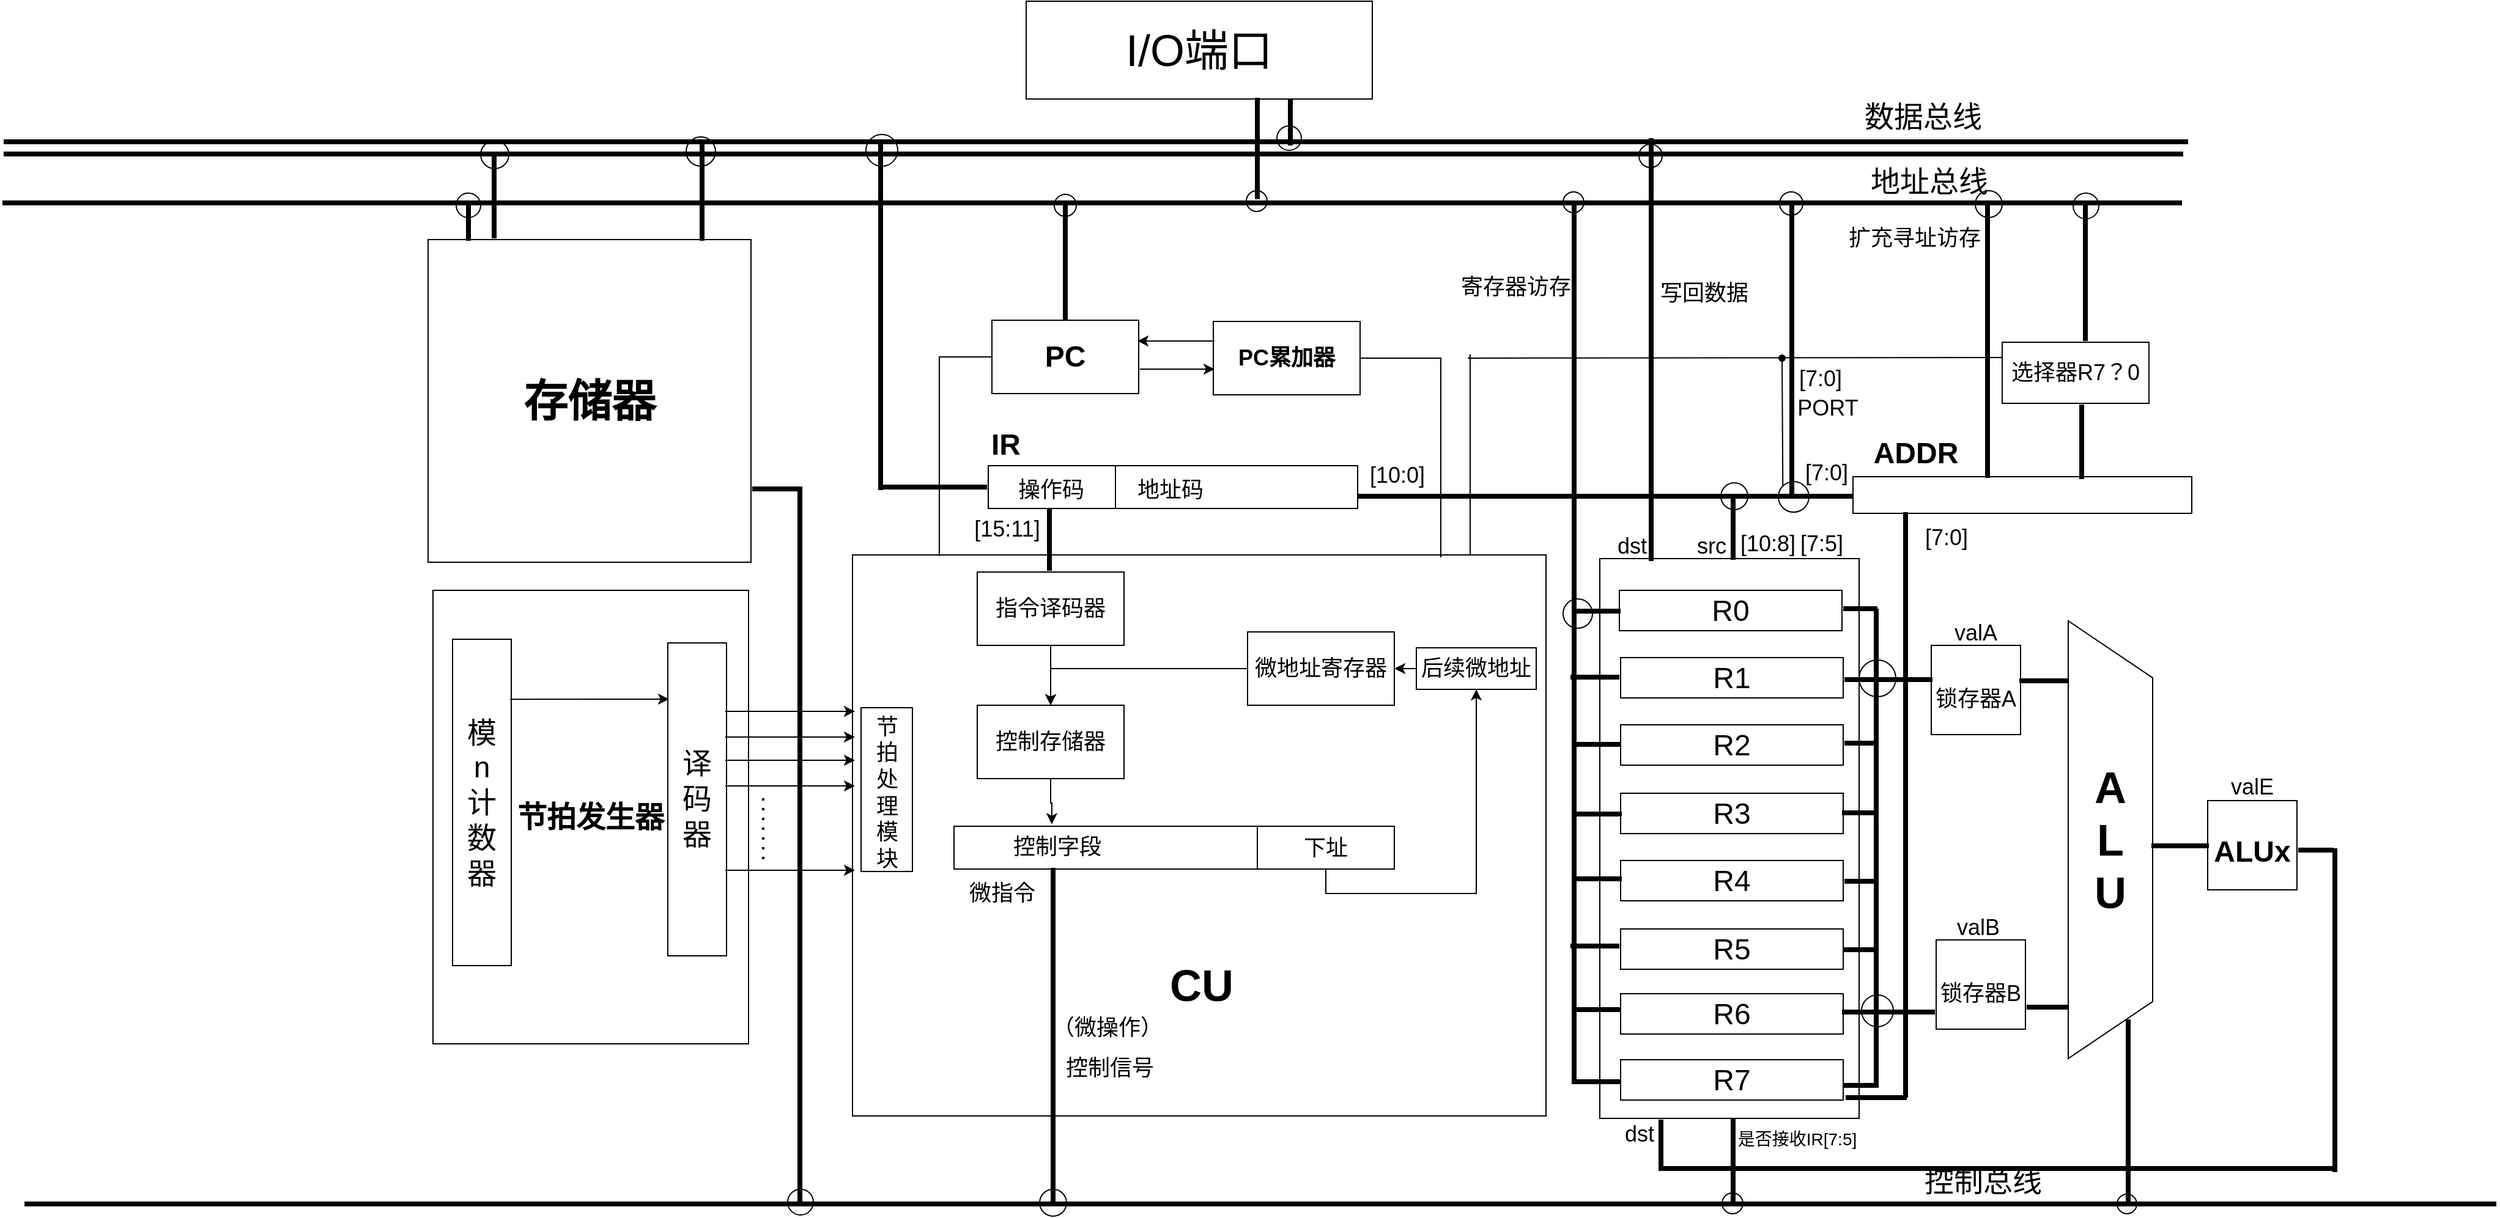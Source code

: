 <mxfile version="20.5.2" type="github">
  <diagram id="zj-lUm3-xf58xmpVG8HC" name="第 1 页">
    <mxGraphModel dx="3507" dy="783" grid="0" gridSize="10" guides="0" tooltips="1" connect="1" arrows="1" fold="1" page="0" pageScale="1" pageWidth="827" pageHeight="1169" math="0" shadow="0">
      <root>
        <mxCell id="0" />
        <mxCell id="1" parent="0" />
        <mxCell id="IlamHtN10QoGVMbKSKnY-331" value="" style="ellipse;whiteSpace=wrap;html=1;aspect=fixed;fontSize=24;" vertex="1" parent="1">
          <mxGeometry x="428" y="1250" width="24" height="24" as="geometry" />
        </mxCell>
        <mxCell id="IlamHtN10QoGVMbKSKnY-330" value="" style="ellipse;whiteSpace=wrap;html=1;aspect=fixed;fontSize=24;" vertex="1" parent="1">
          <mxGeometry x="672" y="1574" width="26" height="26" as="geometry" />
        </mxCell>
        <mxCell id="IlamHtN10QoGVMbKSKnY-325" value="" style="ellipse;whiteSpace=wrap;html=1;aspect=fixed;fontSize=24;" vertex="1" parent="1">
          <mxGeometry x="670" y="1300" width="30" height="30" as="geometry" />
        </mxCell>
        <mxCell id="IlamHtN10QoGVMbKSKnY-317" value="" style="ellipse;whiteSpace=wrap;html=1;aspect=fixed;fontSize=24;" vertex="1" parent="1">
          <mxGeometry x="490" y="878" width="19" height="19" as="geometry" />
        </mxCell>
        <mxCell id="IlamHtN10QoGVMbKSKnY-315" value="" style="ellipse;whiteSpace=wrap;html=1;aspect=fixed;fontSize=24;" vertex="1" parent="1">
          <mxGeometry x="604" y="1154" width="25" height="25" as="geometry" />
        </mxCell>
        <mxCell id="IlamHtN10QoGVMbKSKnY-314" value="" style="ellipse;whiteSpace=wrap;html=1;aspect=fixed;fontSize=24;" vertex="1" parent="1">
          <mxGeometry x="557" y="1155" width="22" height="22" as="geometry" />
        </mxCell>
        <mxCell id="IlamHtN10QoGVMbKSKnY-312" value="" style="ellipse;whiteSpace=wrap;html=1;aspect=fixed;fontSize=24;" vertex="1" parent="1">
          <mxGeometry x="194" y="863" width="20" height="20" as="geometry" />
        </mxCell>
        <mxCell id="IlamHtN10QoGVMbKSKnY-311" value="" style="ellipse;whiteSpace=wrap;html=1;aspect=fixed;fontSize=24;" vertex="1" parent="1">
          <mxGeometry x="169" y="916" width="17" height="17" as="geometry" />
        </mxCell>
        <mxCell id="IlamHtN10QoGVMbKSKnY-308" value="" style="ellipse;whiteSpace=wrap;html=1;aspect=fixed;fontSize=24;" vertex="1" parent="1">
          <mxGeometry x="605" y="917" width="19" height="19" as="geometry" />
        </mxCell>
        <mxCell id="IlamHtN10QoGVMbKSKnY-307" value="" style="ellipse;whiteSpace=wrap;html=1;aspect=fixed;fontSize=24;" vertex="1" parent="1">
          <mxGeometry x="428" y="917" width="17" height="17" as="geometry" />
        </mxCell>
        <mxCell id="IlamHtN10QoGVMbKSKnY-292" value="" style="ellipse;whiteSpace=wrap;html=1;aspect=fixed;fontSize=24;" vertex="1" parent="1">
          <mxGeometry x="845" y="918" width="21" height="21" as="geometry" />
        </mxCell>
        <mxCell id="IlamHtN10QoGVMbKSKnY-286" value="" style="ellipse;whiteSpace=wrap;html=1;aspect=fixed;fontSize=24;" vertex="1" parent="1">
          <mxGeometry x="765" y="916" width="22" height="22" as="geometry" />
        </mxCell>
        <mxCell id="IlamHtN10QoGVMbKSKnY-273" value="" style="ellipse;whiteSpace=wrap;html=1;aspect=fixed;fontSize=24;" vertex="1" parent="1">
          <mxGeometry x="881" y="1737" width="16" height="16" as="geometry" />
        </mxCell>
        <mxCell id="IlamHtN10QoGVMbKSKnY-249" value="" style="ellipse;whiteSpace=wrap;html=1;aspect=fixed;fontSize=24;" vertex="1" parent="1">
          <mxGeometry x="558" y="1736" width="17" height="17" as="geometry" />
        </mxCell>
        <mxCell id="IlamHtN10QoGVMbKSKnY-226" value="" style="ellipse;whiteSpace=wrap;html=1;aspect=fixed;fontSize=24;" vertex="1" parent="1">
          <mxGeometry x="-206" y="1733" width="21" height="21" as="geometry" />
        </mxCell>
        <mxCell id="IlamHtN10QoGVMbKSKnY-223" value="" style="ellipse;whiteSpace=wrap;html=1;aspect=fixed;fontSize=24;" vertex="1" parent="1">
          <mxGeometry y="1733" width="22" height="22" as="geometry" />
        </mxCell>
        <mxCell id="IlamHtN10QoGVMbKSKnY-222" value="" style="ellipse;whiteSpace=wrap;html=1;aspect=fixed;fontSize=24;" vertex="1" parent="1">
          <mxGeometry x="-289" y="872" width="24" height="24" as="geometry" />
        </mxCell>
        <mxCell id="IlamHtN10QoGVMbKSKnY-220" value="" style="ellipse;whiteSpace=wrap;html=1;aspect=fixed;fontSize=24;" vertex="1" parent="1">
          <mxGeometry x="-457" y="875" width="23" height="23" as="geometry" />
        </mxCell>
        <mxCell id="IlamHtN10QoGVMbKSKnY-218" value="" style="ellipse;whiteSpace=wrap;html=1;aspect=fixed;fontSize=24;" vertex="1" parent="1">
          <mxGeometry x="-477" y="918" width="20" height="20" as="geometry" />
        </mxCell>
        <mxCell id="IlamHtN10QoGVMbKSKnY-215" value="" style="ellipse;whiteSpace=wrap;html=1;aspect=fixed;fontSize=24;" vertex="1" parent="1">
          <mxGeometry x="-142" y="870" width="26" height="26" as="geometry" />
        </mxCell>
        <mxCell id="IlamHtN10QoGVMbKSKnY-211" value="" style="ellipse;whiteSpace=wrap;html=1;aspect=fixed;fontSize=24;" vertex="1" parent="1">
          <mxGeometry x="12" y="919" width="18" height="18" as="geometry" />
        </mxCell>
        <mxCell id="IlamHtN10QoGVMbKSKnY-175" value="" style="rounded=0;whiteSpace=wrap;html=1;fontSize=18;" vertex="1" parent="1">
          <mxGeometry x="-153" y="1214" width="567" height="459" as="geometry" />
        </mxCell>
        <mxCell id="IlamHtN10QoGVMbKSKnY-6" value="&lt;font style=&quot;font-size: 24px;&quot;&gt;&lt;b&gt;节拍发生器&lt;/b&gt;&lt;/font&gt;" style="rounded=0;whiteSpace=wrap;html=1;" vertex="1" parent="1">
          <mxGeometry x="-496" y="1243" width="258" height="371" as="geometry" />
        </mxCell>
        <mxCell id="IlamHtN10QoGVMbKSKnY-7" value="模&lt;br&gt;n&lt;br&gt;计&lt;br&gt;数&lt;br&gt;器" style="rounded=0;whiteSpace=wrap;html=1;fontSize=24;" vertex="1" parent="1">
          <mxGeometry x="-480" y="1283" width="48" height="267" as="geometry" />
        </mxCell>
        <mxCell id="IlamHtN10QoGVMbKSKnY-8" value="译&lt;br&gt;码&lt;br&gt;器" style="rounded=0;whiteSpace=wrap;html=1;fontSize=24;" vertex="1" parent="1">
          <mxGeometry x="-304" y="1286" width="48" height="256" as="geometry" />
        </mxCell>
        <mxCell id="IlamHtN10QoGVMbKSKnY-11" value="" style="endArrow=classic;html=1;rounded=0;fontSize=24;exitX=0.979;exitY=0.184;exitDx=0;exitDy=0;exitPerimeter=0;" edge="1" parent="1" source="IlamHtN10QoGVMbKSKnY-7">
          <mxGeometry width="50" height="50" relative="1" as="geometry">
            <mxPoint x="-378" y="1332" as="sourcePoint" />
            <mxPoint x="-303" y="1332" as="targetPoint" />
          </mxGeometry>
        </mxCell>
        <mxCell id="IlamHtN10QoGVMbKSKnY-13" value="" style="endArrow=classic;html=1;rounded=0;fontSize=24;" edge="1" parent="1">
          <mxGeometry width="50" height="50" relative="1" as="geometry">
            <mxPoint x="-257" y="1342.0" as="sourcePoint" />
            <mxPoint x="-151" y="1342" as="targetPoint" />
          </mxGeometry>
        </mxCell>
        <mxCell id="IlamHtN10QoGVMbKSKnY-15" value="" style="endArrow=classic;html=1;rounded=0;fontSize=24;" edge="1" parent="1">
          <mxGeometry width="50" height="50" relative="1" as="geometry">
            <mxPoint x="-257" y="1363.0" as="sourcePoint" />
            <mxPoint x="-151" y="1363" as="targetPoint" />
          </mxGeometry>
        </mxCell>
        <mxCell id="IlamHtN10QoGVMbKSKnY-17" value="" style="endArrow=classic;html=1;rounded=0;fontSize=24;" edge="1" parent="1">
          <mxGeometry width="50" height="50" relative="1" as="geometry">
            <mxPoint x="-257" y="1382.0" as="sourcePoint" />
            <mxPoint x="-151" y="1382" as="targetPoint" />
          </mxGeometry>
        </mxCell>
        <mxCell id="IlamHtN10QoGVMbKSKnY-19" value="" style="endArrow=classic;html=1;rounded=0;fontSize=24;" edge="1" parent="1">
          <mxGeometry width="50" height="50" relative="1" as="geometry">
            <mxPoint x="-257" y="1403.0" as="sourcePoint" />
            <mxPoint x="-151" y="1403" as="targetPoint" />
          </mxGeometry>
        </mxCell>
        <mxCell id="IlamHtN10QoGVMbKSKnY-21" value="" style="endArrow=classic;html=1;rounded=0;fontSize=24;" edge="1" parent="1">
          <mxGeometry width="50" height="50" relative="1" as="geometry">
            <mxPoint x="-257" y="1472.0" as="sourcePoint" />
            <mxPoint x="-151" y="1472" as="targetPoint" />
          </mxGeometry>
        </mxCell>
        <mxCell id="IlamHtN10QoGVMbKSKnY-150" value="" style="endArrow=none;dashed=1;html=1;dashPattern=1 3;strokeWidth=2;rounded=0;fontSize=24;" edge="1" parent="1">
          <mxGeometry width="50" height="50" relative="1" as="geometry">
            <mxPoint x="-226" y="1463" as="sourcePoint" />
            <mxPoint x="-226" y="1407" as="targetPoint" />
          </mxGeometry>
        </mxCell>
        <mxCell id="IlamHtN10QoGVMbKSKnY-151" value="" style="rounded=0;whiteSpace=wrap;html=1;fontSize=24;" vertex="1" parent="1">
          <mxGeometry x="-42" y="1141" width="302" height="35" as="geometry" />
        </mxCell>
        <mxCell id="IlamHtN10QoGVMbKSKnY-153" value="&lt;font style=&quot;font-size: 18px;&quot;&gt;地址码&lt;/font&gt;" style="shape=partialRectangle;whiteSpace=wrap;html=1;right=0;top=0;bottom=0;fillColor=none;routingCenterX=-0.5;fontSize=24;" vertex="1" parent="1">
          <mxGeometry x="62" y="1141" width="90" height="35" as="geometry" />
        </mxCell>
        <mxCell id="IlamHtN10QoGVMbKSKnY-154" value="&lt;font style=&quot;font-size: 18px;&quot;&gt;操作码&lt;/font&gt;" style="text;html=1;align=center;verticalAlign=middle;resizable=0;points=[];autosize=1;strokeColor=none;fillColor=none;fontSize=24;" vertex="1" parent="1">
          <mxGeometry x="-27" y="1138.5" width="72" height="41" as="geometry" />
        </mxCell>
        <mxCell id="IlamHtN10QoGVMbKSKnY-155" value="&lt;font style=&quot;font-size: 24px;&quot;&gt;&lt;b&gt;IR&lt;/b&gt;&lt;/font&gt;" style="text;html=1;align=center;verticalAlign=middle;resizable=0;points=[];autosize=1;strokeColor=none;fillColor=none;fontSize=18;" vertex="1" parent="1">
          <mxGeometry x="-49" y="1103" width="42" height="41" as="geometry" />
        </mxCell>
        <mxCell id="IlamHtN10QoGVMbKSKnY-162" style="edgeStyle=orthogonalEdgeStyle;rounded=0;orthogonalLoop=1;jettySize=auto;html=1;exitX=0.5;exitY=1;exitDx=0;exitDy=0;entryX=0.5;entryY=0;entryDx=0;entryDy=0;fontSize=18;" edge="1" parent="1" source="IlamHtN10QoGVMbKSKnY-157" target="IlamHtN10QoGVMbKSKnY-161">
          <mxGeometry relative="1" as="geometry" />
        </mxCell>
        <mxCell id="IlamHtN10QoGVMbKSKnY-157" value="指令译码器" style="rounded=0;whiteSpace=wrap;html=1;fontSize=18;" vertex="1" parent="1">
          <mxGeometry x="-51" y="1228" width="120" height="60" as="geometry" />
        </mxCell>
        <mxCell id="IlamHtN10QoGVMbKSKnY-168" style="edgeStyle=orthogonalEdgeStyle;rounded=0;orthogonalLoop=1;jettySize=auto;html=1;entryX=0.455;entryY=-0.048;entryDx=0;entryDy=0;entryPerimeter=0;fontSize=18;" edge="1" parent="1" source="IlamHtN10QoGVMbKSKnY-161" target="IlamHtN10QoGVMbKSKnY-167">
          <mxGeometry relative="1" as="geometry" />
        </mxCell>
        <mxCell id="IlamHtN10QoGVMbKSKnY-161" value="控制存储器" style="whiteSpace=wrap;html=1;fontSize=18;" vertex="1" parent="1">
          <mxGeometry x="-51" y="1337" width="120" height="60" as="geometry" />
        </mxCell>
        <mxCell id="IlamHtN10QoGVMbKSKnY-163" value="" style="whiteSpace=wrap;html=1;fontSize=18;" vertex="1" parent="1">
          <mxGeometry x="-70" y="1436" width="360" height="35" as="geometry" />
        </mxCell>
        <mxCell id="IlamHtN10QoGVMbKSKnY-164" value="微指令" style="text;html=1;align=center;verticalAlign=middle;resizable=0;points=[];autosize=1;strokeColor=none;fillColor=none;fontSize=18;" vertex="1" parent="1">
          <mxGeometry x="-67" y="1474" width="72" height="34" as="geometry" />
        </mxCell>
        <mxCell id="IlamHtN10QoGVMbKSKnY-173" style="edgeStyle=orthogonalEdgeStyle;rounded=0;orthogonalLoop=1;jettySize=auto;html=1;exitX=0.5;exitY=1;exitDx=0;exitDy=0;entryX=0.5;entryY=1;entryDx=0;entryDy=0;fontSize=18;" edge="1" parent="1" source="IlamHtN10QoGVMbKSKnY-166" target="IlamHtN10QoGVMbKSKnY-171">
          <mxGeometry relative="1" as="geometry" />
        </mxCell>
        <mxCell id="IlamHtN10QoGVMbKSKnY-166" value="下址" style="shape=partialRectangle;whiteSpace=wrap;html=1;right=0;top=0;bottom=0;fillColor=none;routingCenterX=-0.5;fontSize=18;" vertex="1" parent="1">
          <mxGeometry x="178" y="1436.5" width="112" height="34.5" as="geometry" />
        </mxCell>
        <mxCell id="IlamHtN10QoGVMbKSKnY-167" value="控制字段" style="text;html=1;align=center;verticalAlign=middle;resizable=0;points=[];autosize=1;strokeColor=none;fillColor=none;fontSize=18;" vertex="1" parent="1">
          <mxGeometry x="-31" y="1436" width="90" height="34" as="geometry" />
        </mxCell>
        <mxCell id="IlamHtN10QoGVMbKSKnY-170" style="edgeStyle=orthogonalEdgeStyle;rounded=0;orthogonalLoop=1;jettySize=auto;html=1;entryX=0.5;entryY=0;entryDx=0;entryDy=0;fontSize=18;" edge="1" parent="1" source="IlamHtN10QoGVMbKSKnY-169" target="IlamHtN10QoGVMbKSKnY-161">
          <mxGeometry relative="1" as="geometry" />
        </mxCell>
        <mxCell id="IlamHtN10QoGVMbKSKnY-169" value="微地址寄存器" style="whiteSpace=wrap;html=1;fontSize=18;" vertex="1" parent="1">
          <mxGeometry x="170" y="1277" width="120" height="60" as="geometry" />
        </mxCell>
        <mxCell id="IlamHtN10QoGVMbKSKnY-172" style="edgeStyle=orthogonalEdgeStyle;rounded=0;orthogonalLoop=1;jettySize=auto;html=1;exitX=0;exitY=0.5;exitDx=0;exitDy=0;entryX=1;entryY=0.5;entryDx=0;entryDy=0;fontSize=18;" edge="1" parent="1" source="IlamHtN10QoGVMbKSKnY-171" target="IlamHtN10QoGVMbKSKnY-169">
          <mxGeometry relative="1" as="geometry" />
        </mxCell>
        <mxCell id="IlamHtN10QoGVMbKSKnY-171" value="后续微地址" style="whiteSpace=wrap;html=1;fontSize=18;" vertex="1" parent="1">
          <mxGeometry x="308" y="1290" width="98" height="34" as="geometry" />
        </mxCell>
        <mxCell id="IlamHtN10QoGVMbKSKnY-176" value="&lt;font style=&quot;font-size: 36px;&quot;&gt;&lt;b&gt;CU&lt;/b&gt;&lt;/font&gt;" style="text;html=1;align=center;verticalAlign=middle;resizable=0;points=[];autosize=1;strokeColor=none;fillColor=none;fontSize=18;" vertex="1" parent="1">
          <mxGeometry x="97" y="1538" width="70" height="55" as="geometry" />
        </mxCell>
        <mxCell id="IlamHtN10QoGVMbKSKnY-184" value="" style="line;strokeWidth=4;html=1;perimeter=backbonePerimeter;points=[];outlineConnect=0;fontSize=36;direction=south;" vertex="1" parent="1">
          <mxGeometry x="6" y="1470" width="10" height="276" as="geometry" />
        </mxCell>
        <mxCell id="IlamHtN10QoGVMbKSKnY-185" value="&lt;font style=&quot;font-size: 18px;&quot;&gt;控制信号&lt;/font&gt;" style="text;html=1;align=center;verticalAlign=middle;resizable=0;points=[];autosize=1;strokeColor=none;fillColor=none;fontSize=36;" vertex="1" parent="1">
          <mxGeometry x="12" y="1599" width="90" height="55" as="geometry" />
        </mxCell>
        <mxCell id="IlamHtN10QoGVMbKSKnY-187" value="" style="whiteSpace=wrap;html=1;fontSize=18;" vertex="1" parent="1">
          <mxGeometry x="-146" y="1339" width="42" height="134" as="geometry" />
        </mxCell>
        <mxCell id="IlamHtN10QoGVMbKSKnY-186" value="节&lt;br&gt;拍&lt;br&gt;处&lt;br&gt;理&lt;br&gt;模&lt;br&gt;块" style="text;html=1;align=center;verticalAlign=middle;resizable=0;points=[];autosize=1;strokeColor=none;fillColor=none;fontSize=18;" vertex="1" parent="1">
          <mxGeometry x="-143" y="1338" width="36" height="142" as="geometry" />
        </mxCell>
        <mxCell id="IlamHtN10QoGVMbKSKnY-191" value="" style="line;strokeWidth=4;html=1;perimeter=backbonePerimeter;points=[];outlineConnect=0;fontSize=36;direction=west;" vertex="1" parent="1">
          <mxGeometry x="-830" y="1740" width="2021" height="10" as="geometry" />
        </mxCell>
        <mxCell id="IlamHtN10QoGVMbKSKnY-195" value="&lt;b&gt;&lt;font style=&quot;font-size: 24px;&quot;&gt;PC&lt;/font&gt;&lt;/b&gt;" style="rounded=0;whiteSpace=wrap;html=1;fontSize=18;" vertex="1" parent="1">
          <mxGeometry x="-39" y="1022" width="120" height="60" as="geometry" />
        </mxCell>
        <mxCell id="IlamHtN10QoGVMbKSKnY-196" value="&lt;b&gt;PC累加器&lt;/b&gt;" style="rounded=0;whiteSpace=wrap;html=1;fontSize=18;" vertex="1" parent="1">
          <mxGeometry x="142" y="1023" width="120" height="60" as="geometry" />
        </mxCell>
        <mxCell id="IlamHtN10QoGVMbKSKnY-197" value="" style="endArrow=classic;html=1;rounded=0;fontSize=18;" edge="1" parent="1">
          <mxGeometry width="50" height="50" relative="1" as="geometry">
            <mxPoint x="82" y="1062" as="sourcePoint" />
            <mxPoint x="143" y="1062" as="targetPoint" />
          </mxGeometry>
        </mxCell>
        <mxCell id="IlamHtN10QoGVMbKSKnY-198" value="" style="endArrow=classic;html=1;rounded=0;fontSize=18;" edge="1" parent="1">
          <mxGeometry width="50" height="50" relative="1" as="geometry">
            <mxPoint x="143" y="1039" as="sourcePoint" />
            <mxPoint x="80" y="1039" as="targetPoint" />
          </mxGeometry>
        </mxCell>
        <mxCell id="IlamHtN10QoGVMbKSKnY-199" value="" style="line;strokeWidth=4;html=1;perimeter=backbonePerimeter;points=[];outlineConnect=0;fontSize=36;direction=west;" vertex="1" parent="1">
          <mxGeometry x="-848" y="921" width="1782" height="10" as="geometry" />
        </mxCell>
        <mxCell id="IlamHtN10QoGVMbKSKnY-201" value="" style="line;strokeWidth=4;html=1;perimeter=backbonePerimeter;points=[];outlineConnect=0;fontSize=36;direction=west;" vertex="1" parent="1">
          <mxGeometry x="-847" y="881" width="1782" height="10" as="geometry" />
        </mxCell>
        <mxCell id="IlamHtN10QoGVMbKSKnY-204" value="" style="line;strokeWidth=4;html=1;perimeter=backbonePerimeter;points=[];outlineConnect=0;fontSize=36;direction=south;" vertex="1" parent="1">
          <mxGeometry x="3" y="1176" width="10" height="51" as="geometry" />
        </mxCell>
        <mxCell id="IlamHtN10QoGVMbKSKnY-205" value="&lt;font style=&quot;font-size: 18px;&quot;&gt;[15:11]&lt;/font&gt;" style="text;html=1;align=center;verticalAlign=middle;resizable=0;points=[];autosize=1;strokeColor=none;fillColor=none;fontSize=24;" vertex="1" parent="1">
          <mxGeometry x="-63" y="1170" width="72" height="41" as="geometry" />
        </mxCell>
        <mxCell id="IlamHtN10QoGVMbKSKnY-206" value="（微操作）" style="text;html=1;align=center;verticalAlign=middle;resizable=0;points=[];autosize=1;strokeColor=none;fillColor=none;fontSize=18;" vertex="1" parent="1">
          <mxGeometry x="1" y="1584" width="108" height="34" as="geometry" />
        </mxCell>
        <mxCell id="IlamHtN10QoGVMbKSKnY-207" value="" style="line;strokeWidth=4;html=1;perimeter=backbonePerimeter;points=[];outlineConnect=0;fontSize=36;direction=south;" vertex="1" parent="1">
          <mxGeometry x="16" y="924" width="10" height="98" as="geometry" />
        </mxCell>
        <mxCell id="IlamHtN10QoGVMbKSKnY-208" value="" style="line;strokeWidth=4;html=1;perimeter=backbonePerimeter;points=[];outlineConnect=0;fontSize=36;direction=west;" vertex="1" parent="1">
          <mxGeometry x="-847" y="871" width="1786" height="10" as="geometry" />
        </mxCell>
        <mxCell id="IlamHtN10QoGVMbKSKnY-209" value="" style="line;strokeWidth=4;html=1;perimeter=backbonePerimeter;points=[];outlineConnect=0;fontSize=36;direction=south;" vertex="1" parent="1">
          <mxGeometry x="-135" y="877" width="10" height="284" as="geometry" />
        </mxCell>
        <mxCell id="IlamHtN10QoGVMbKSKnY-214" value="" style="line;strokeWidth=4;html=1;perimeter=backbonePerimeter;points=[];outlineConnect=0;fontSize=36;direction=west;" vertex="1" parent="1">
          <mxGeometry x="-130" y="1143" width="87" height="31" as="geometry" />
        </mxCell>
        <mxCell id="IlamHtN10QoGVMbKSKnY-216" value="&lt;b&gt;&lt;font style=&quot;font-size: 36px;&quot;&gt;存储器&lt;/font&gt;&lt;/b&gt;" style="whiteSpace=wrap;html=1;aspect=fixed;fontSize=24;" vertex="1" parent="1">
          <mxGeometry x="-500" y="956" width="264" height="264" as="geometry" />
        </mxCell>
        <mxCell id="IlamHtN10QoGVMbKSKnY-217" value="" style="line;strokeWidth=4;html=1;perimeter=backbonePerimeter;points=[];outlineConnect=0;fontSize=36;direction=south;" vertex="1" parent="1">
          <mxGeometry x="-472" y="926" width="10" height="31" as="geometry" />
        </mxCell>
        <mxCell id="IlamHtN10QoGVMbKSKnY-219" value="" style="line;strokeWidth=4;html=1;perimeter=backbonePerimeter;points=[];outlineConnect=0;fontSize=36;direction=south;" vertex="1" parent="1">
          <mxGeometry x="-451" y="888" width="10" height="67" as="geometry" />
        </mxCell>
        <mxCell id="IlamHtN10QoGVMbKSKnY-221" value="" style="line;strokeWidth=4;html=1;perimeter=backbonePerimeter;points=[];outlineConnect=0;fontSize=36;direction=south;" vertex="1" parent="1">
          <mxGeometry x="-281" y="874" width="10" height="83" as="geometry" />
        </mxCell>
        <mxCell id="IlamHtN10QoGVMbKSKnY-224" value="" style="line;strokeWidth=4;html=1;perimeter=backbonePerimeter;points=[];outlineConnect=0;fontSize=36;direction=south;" vertex="1" parent="1">
          <mxGeometry x="-201" y="1158" width="10" height="586" as="geometry" />
        </mxCell>
        <mxCell id="IlamHtN10QoGVMbKSKnY-225" value="" style="line;strokeWidth=4;html=1;perimeter=backbonePerimeter;points=[];outlineConnect=0;fontSize=36;direction=west;" vertex="1" parent="1">
          <mxGeometry x="-235" y="1155" width="40" height="10" as="geometry" />
        </mxCell>
        <mxCell id="IlamHtN10QoGVMbKSKnY-238" value="" style="rounded=0;whiteSpace=wrap;html=1;fontSize=24;" vertex="1" parent="1">
          <mxGeometry x="458" y="1217" width="212" height="458" as="geometry" />
        </mxCell>
        <mxCell id="IlamHtN10QoGVMbKSKnY-239" value="R0" style="rounded=0;whiteSpace=wrap;html=1;fontSize=24;" vertex="1" parent="1">
          <mxGeometry x="474" y="1243" width="182" height="33" as="geometry" />
        </mxCell>
        <mxCell id="IlamHtN10QoGVMbKSKnY-241" value="R1" style="rounded=0;whiteSpace=wrap;html=1;fontSize=24;" vertex="1" parent="1">
          <mxGeometry x="475" y="1298" width="182" height="33" as="geometry" />
        </mxCell>
        <mxCell id="IlamHtN10QoGVMbKSKnY-242" value="R2" style="rounded=0;whiteSpace=wrap;html=1;fontSize=24;" vertex="1" parent="1">
          <mxGeometry x="475" y="1353" width="182" height="33" as="geometry" />
        </mxCell>
        <mxCell id="IlamHtN10QoGVMbKSKnY-243" value="R3" style="rounded=0;whiteSpace=wrap;html=1;fontSize=24;" vertex="1" parent="1">
          <mxGeometry x="475" y="1409" width="182" height="33" as="geometry" />
        </mxCell>
        <mxCell id="IlamHtN10QoGVMbKSKnY-244" value="R4" style="rounded=0;whiteSpace=wrap;html=1;fontSize=24;" vertex="1" parent="1">
          <mxGeometry x="475" y="1464" width="182" height="33" as="geometry" />
        </mxCell>
        <mxCell id="IlamHtN10QoGVMbKSKnY-245" value="R5" style="rounded=0;whiteSpace=wrap;html=1;fontSize=24;" vertex="1" parent="1">
          <mxGeometry x="475" y="1520" width="182" height="33" as="geometry" />
        </mxCell>
        <mxCell id="IlamHtN10QoGVMbKSKnY-246" value="R6" style="rounded=0;whiteSpace=wrap;html=1;fontSize=24;" vertex="1" parent="1">
          <mxGeometry x="475" y="1573" width="182" height="33" as="geometry" />
        </mxCell>
        <mxCell id="IlamHtN10QoGVMbKSKnY-247" value="R7" style="rounded=0;whiteSpace=wrap;html=1;fontSize=24;" vertex="1" parent="1">
          <mxGeometry x="475" y="1627" width="182" height="33" as="geometry" />
        </mxCell>
        <mxCell id="IlamHtN10QoGVMbKSKnY-248" value="" style="line;strokeWidth=4;html=1;perimeter=backbonePerimeter;points=[];outlineConnect=0;fontSize=36;direction=south;" vertex="1" parent="1">
          <mxGeometry x="562" y="1675" width="10" height="68" as="geometry" />
        </mxCell>
        <mxCell id="IlamHtN10QoGVMbKSKnY-250" value="" style="line;strokeWidth=4;html=1;perimeter=backbonePerimeter;points=[];outlineConnect=0;fontSize=36;direction=west;" vertex="1" parent="1">
          <mxGeometry x="260" y="1161" width="306" height="10" as="geometry" />
        </mxCell>
        <mxCell id="IlamHtN10QoGVMbKSKnY-251" value="" style="line;strokeWidth=4;html=1;perimeter=backbonePerimeter;points=[];outlineConnect=0;fontSize=36;direction=south;" vertex="1" parent="1">
          <mxGeometry x="562" y="1164" width="10" height="54" as="geometry" />
        </mxCell>
        <mxCell id="IlamHtN10QoGVMbKSKnY-252" value="&lt;font style=&quot;font-size: 18px;&quot;&gt;[10:8]&lt;/font&gt;" style="text;html=1;align=center;verticalAlign=middle;resizable=0;points=[];autosize=1;strokeColor=none;fillColor=none;fontSize=24;" vertex="1" parent="1">
          <mxGeometry x="563" y="1182" width="63" height="41" as="geometry" />
        </mxCell>
        <mxCell id="IlamHtN10QoGVMbKSKnY-253" value="[7:5]" style="text;html=1;align=center;verticalAlign=middle;resizable=0;points=[];autosize=1;strokeColor=none;fillColor=none;fontSize=18;" vertex="1" parent="1">
          <mxGeometry x="612" y="1188" width="53" height="34" as="geometry" />
        </mxCell>
        <mxCell id="IlamHtN10QoGVMbKSKnY-254" value="&lt;font style=&quot;font-size: 14px;&quot;&gt;是否接收IR[7:5]&lt;/font&gt;" style="text;html=1;align=center;verticalAlign=middle;resizable=0;points=[];autosize=1;strokeColor=none;fillColor=none;fontSize=18;" vertex="1" parent="1">
          <mxGeometry x="561" y="1674" width="115" height="34" as="geometry" />
        </mxCell>
        <mxCell id="IlamHtN10QoGVMbKSKnY-256" value="&lt;font style=&quot;font-size: 36px;&quot;&gt;&lt;b&gt;A&lt;br&gt;L&lt;br&gt;U&lt;/b&gt;&lt;/font&gt;" style="shape=trapezoid;perimeter=trapezoidPerimeter;whiteSpace=wrap;html=1;fixedSize=1;fontSize=14;direction=south;size=46.571;" vertex="1" parent="1">
          <mxGeometry x="841" y="1268" width="69" height="358" as="geometry" />
        </mxCell>
        <mxCell id="IlamHtN10QoGVMbKSKnY-257" value="&lt;font style=&quot;font-size: 18px;&quot;&gt;锁存器A&lt;/font&gt;" style="whiteSpace=wrap;html=1;aspect=fixed;fontSize=36;" vertex="1" parent="1">
          <mxGeometry x="729" y="1288" width="73" height="73" as="geometry" />
        </mxCell>
        <mxCell id="IlamHtN10QoGVMbKSKnY-258" value="&lt;font style=&quot;font-size: 18px;&quot;&gt;锁存器B&lt;/font&gt;" style="whiteSpace=wrap;html=1;aspect=fixed;fontSize=36;" vertex="1" parent="1">
          <mxGeometry x="733" y="1529" width="73" height="73" as="geometry" />
        </mxCell>
        <mxCell id="IlamHtN10QoGVMbKSKnY-259" value="" style="line;strokeWidth=4;html=1;perimeter=backbonePerimeter;points=[];outlineConnect=0;fontSize=36;direction=west;" vertex="1" parent="1">
          <mxGeometry x="658" y="1311" width="72" height="10" as="geometry" />
        </mxCell>
        <mxCell id="IlamHtN10QoGVMbKSKnY-260" value="" style="line;strokeWidth=4;html=1;perimeter=backbonePerimeter;points=[];outlineConnect=0;fontSize=36;direction=west;" vertex="1" parent="1">
          <mxGeometry x="656" y="1583" width="76" height="10" as="geometry" />
        </mxCell>
        <mxCell id="IlamHtN10QoGVMbKSKnY-261" value="" style="line;strokeWidth=4;html=1;perimeter=backbonePerimeter;points=[];outlineConnect=0;fontSize=36;direction=south;" vertex="1" parent="1">
          <mxGeometry x="679" y="1258" width="10" height="392" as="geometry" />
        </mxCell>
        <mxCell id="IlamHtN10QoGVMbKSKnY-262" value="" style="line;strokeWidth=4;html=1;perimeter=backbonePerimeter;points=[];outlineConnect=0;fontSize=36;direction=west;" vertex="1" parent="1">
          <mxGeometry x="657" y="1253" width="28" height="10" as="geometry" />
        </mxCell>
        <mxCell id="IlamHtN10QoGVMbKSKnY-263" value="" style="line;strokeWidth=4;html=1;perimeter=backbonePerimeter;points=[];outlineConnect=0;fontSize=36;direction=west;" vertex="1" parent="1">
          <mxGeometry x="658" y="1363" width="28" height="10" as="geometry" />
        </mxCell>
        <mxCell id="IlamHtN10QoGVMbKSKnY-264" value="" style="line;strokeWidth=4;html=1;perimeter=backbonePerimeter;points=[];outlineConnect=0;fontSize=36;direction=west;" vertex="1" parent="1">
          <mxGeometry x="656" y="1420" width="28" height="10" as="geometry" />
        </mxCell>
        <mxCell id="IlamHtN10QoGVMbKSKnY-265" value="&lt;font style=&quot;font-size: 24px;&quot;&gt;&lt;b&gt;ALUx&lt;/b&gt;&lt;/font&gt;" style="whiteSpace=wrap;html=1;aspect=fixed;fontSize=36;" vertex="1" parent="1">
          <mxGeometry x="955" y="1415" width="73" height="73" as="geometry" />
        </mxCell>
        <mxCell id="IlamHtN10QoGVMbKSKnY-266" value="" style="line;strokeWidth=4;html=1;perimeter=backbonePerimeter;points=[];outlineConnect=0;fontSize=36;direction=west;" vertex="1" parent="1">
          <mxGeometry x="801" y="1312" width="40" height="10" as="geometry" />
        </mxCell>
        <mxCell id="IlamHtN10QoGVMbKSKnY-267" value="" style="line;strokeWidth=4;html=1;perimeter=backbonePerimeter;points=[];outlineConnect=0;fontSize=36;direction=west;" vertex="1" parent="1">
          <mxGeometry x="658" y="1476" width="28" height="10" as="geometry" />
        </mxCell>
        <mxCell id="IlamHtN10QoGVMbKSKnY-268" value="" style="line;strokeWidth=4;html=1;perimeter=backbonePerimeter;points=[];outlineConnect=0;fontSize=36;direction=west;" vertex="1" parent="1">
          <mxGeometry x="657" y="1532" width="28" height="10" as="geometry" />
        </mxCell>
        <mxCell id="IlamHtN10QoGVMbKSKnY-269" value="" style="line;strokeWidth=4;html=1;perimeter=backbonePerimeter;points=[];outlineConnect=0;fontSize=36;direction=west;" vertex="1" parent="1">
          <mxGeometry x="657" y="1643" width="28" height="10" as="geometry" />
        </mxCell>
        <mxCell id="IlamHtN10QoGVMbKSKnY-270" value="" style="line;strokeWidth=4;html=1;perimeter=backbonePerimeter;points=[];outlineConnect=0;fontSize=36;direction=west;" vertex="1" parent="1">
          <mxGeometry x="807" y="1579" width="34" height="10" as="geometry" />
        </mxCell>
        <mxCell id="IlamHtN10QoGVMbKSKnY-271" value="" style="line;strokeWidth=4;html=1;perimeter=backbonePerimeter;points=[];outlineConnect=0;fontSize=36;direction=west;" vertex="1" parent="1">
          <mxGeometry x="909" y="1447" width="47" height="10" as="geometry" />
        </mxCell>
        <mxCell id="IlamHtN10QoGVMbKSKnY-272" value="" style="line;strokeWidth=4;html=1;perimeter=backbonePerimeter;points=[];outlineConnect=0;fontSize=36;direction=south;" vertex="1" parent="1">
          <mxGeometry x="885" y="1594" width="10" height="153" as="geometry" />
        </mxCell>
        <mxCell id="IlamHtN10QoGVMbKSKnY-274" value="" style="rounded=0;whiteSpace=wrap;html=1;fontSize=18;" vertex="1" parent="1">
          <mxGeometry x="665" y="1150" width="277" height="30" as="geometry" />
        </mxCell>
        <mxCell id="IlamHtN10QoGVMbKSKnY-275" value="" style="line;strokeWidth=4;html=1;perimeter=backbonePerimeter;points=[];outlineConnect=0;fontSize=36;direction=west;" vertex="1" parent="1">
          <mxGeometry x="567" y="1161" width="98" height="10" as="geometry" />
        </mxCell>
        <mxCell id="IlamHtN10QoGVMbKSKnY-276" value="[7:0]" style="text;html=1;align=center;verticalAlign=middle;resizable=0;points=[];autosize=1;strokeColor=none;fillColor=none;fontSize=18;" vertex="1" parent="1">
          <mxGeometry x="616" y="1130" width="53" height="34" as="geometry" />
        </mxCell>
        <mxCell id="IlamHtN10QoGVMbKSKnY-277" value="[10:0]" style="text;html=1;align=center;verticalAlign=middle;resizable=0;points=[];autosize=1;strokeColor=none;fillColor=none;fontSize=18;" vertex="1" parent="1">
          <mxGeometry x="260" y="1132" width="63" height="34" as="geometry" />
        </mxCell>
        <mxCell id="IlamHtN10QoGVMbKSKnY-278" value="&lt;b&gt;ADDR&lt;/b&gt;" style="text;html=1;align=center;verticalAlign=middle;resizable=0;points=[];autosize=1;strokeColor=none;fillColor=none;fontSize=24;" vertex="1" parent="1">
          <mxGeometry x="672" y="1110" width="87" height="41" as="geometry" />
        </mxCell>
        <mxCell id="IlamHtN10QoGVMbKSKnY-279" value="" style="line;strokeWidth=4;html=1;perimeter=backbonePerimeter;points=[];outlineConnect=0;fontSize=36;direction=south;" vertex="1" parent="1">
          <mxGeometry x="703" y="1179" width="10" height="479" as="geometry" />
        </mxCell>
        <mxCell id="IlamHtN10QoGVMbKSKnY-280" value="" style="line;strokeWidth=4;html=1;perimeter=backbonePerimeter;points=[];outlineConnect=0;fontSize=36;direction=west;" vertex="1" parent="1">
          <mxGeometry x="659" y="1653" width="50" height="10" as="geometry" />
        </mxCell>
        <mxCell id="IlamHtN10QoGVMbKSKnY-281" value="控制总线" style="text;html=1;align=center;verticalAlign=middle;resizable=0;points=[];autosize=1;strokeColor=none;fillColor=none;fontSize=24;" vertex="1" parent="1">
          <mxGeometry x="714" y="1706" width="114" height="41" as="geometry" />
        </mxCell>
        <mxCell id="IlamHtN10QoGVMbKSKnY-282" value="地址总线" style="text;html=1;align=center;verticalAlign=middle;resizable=0;points=[];autosize=1;strokeColor=none;fillColor=none;fontSize=24;" vertex="1" parent="1">
          <mxGeometry x="670" y="888" width="114" height="41" as="geometry" />
        </mxCell>
        <mxCell id="IlamHtN10QoGVMbKSKnY-283" value="数据总线" style="text;html=1;align=center;verticalAlign=middle;resizable=0;points=[];autosize=1;strokeColor=none;fillColor=none;fontSize=24;" vertex="1" parent="1">
          <mxGeometry x="665" y="835" width="114" height="41" as="geometry" />
        </mxCell>
        <mxCell id="IlamHtN10QoGVMbKSKnY-284" value="&lt;font style=&quot;font-size: 18px;&quot;&gt;[7:0]&lt;/font&gt;" style="text;html=1;align=center;verticalAlign=middle;resizable=0;points=[];autosize=1;strokeColor=none;fillColor=none;fontSize=24;" vertex="1" parent="1">
          <mxGeometry x="714" y="1177" width="53" height="41" as="geometry" />
        </mxCell>
        <mxCell id="IlamHtN10QoGVMbKSKnY-285" value="" style="line;strokeWidth=4;html=1;perimeter=backbonePerimeter;points=[];outlineConnect=0;fontSize=36;direction=south;" vertex="1" parent="1">
          <mxGeometry x="770" y="925" width="10" height="226" as="geometry" />
        </mxCell>
        <mxCell id="IlamHtN10QoGVMbKSKnY-289" value="选择器R7？0" style="whiteSpace=wrap;html=1;fontSize=18;" vertex="1" parent="1">
          <mxGeometry x="787" y="1040" width="120" height="50" as="geometry" />
        </mxCell>
        <mxCell id="IlamHtN10QoGVMbKSKnY-290" value="" style="line;strokeWidth=4;html=1;perimeter=backbonePerimeter;points=[];outlineConnect=0;fontSize=36;direction=south;" vertex="1" parent="1">
          <mxGeometry x="847" y="1091" width="10" height="61" as="geometry" />
        </mxCell>
        <mxCell id="IlamHtN10QoGVMbKSKnY-291" value="" style="line;strokeWidth=4;html=1;perimeter=backbonePerimeter;points=[];outlineConnect=0;fontSize=36;direction=south;" vertex="1" parent="1">
          <mxGeometry x="850" y="925" width="10" height="114" as="geometry" />
        </mxCell>
        <mxCell id="IlamHtN10QoGVMbKSKnY-294" value="" style="line;strokeWidth=4;html=1;perimeter=backbonePerimeter;points=[];outlineConnect=0;fontSize=36;direction=south;" vertex="1" parent="1">
          <mxGeometry x="432" y="928" width="10" height="717" as="geometry" />
        </mxCell>
        <mxCell id="IlamHtN10QoGVMbKSKnY-295" value="&lt;font style=&quot;font-size: 36px;&quot;&gt;I/O端口&lt;/font&gt;" style="rounded=0;whiteSpace=wrap;html=1;fontSize=18;" vertex="1" parent="1">
          <mxGeometry x="-11" y="761" width="283" height="80" as="geometry" />
        </mxCell>
        <mxCell id="IlamHtN10QoGVMbKSKnY-296" value="" style="line;strokeWidth=4;html=1;perimeter=backbonePerimeter;points=[];outlineConnect=0;fontSize=36;direction=west;" vertex="1" parent="1">
          <mxGeometry x="435" y="1255" width="40" height="10" as="geometry" />
        </mxCell>
        <mxCell id="IlamHtN10QoGVMbKSKnY-297" value="" style="line;strokeWidth=4;html=1;perimeter=backbonePerimeter;points=[];outlineConnect=0;fontSize=36;direction=west;" vertex="1" parent="1">
          <mxGeometry x="434" y="1309" width="40" height="10" as="geometry" />
        </mxCell>
        <mxCell id="IlamHtN10QoGVMbKSKnY-298" value="" style="line;strokeWidth=4;html=1;perimeter=backbonePerimeter;points=[];outlineConnect=0;fontSize=36;direction=west;" vertex="1" parent="1">
          <mxGeometry x="435" y="1364" width="40" height="10" as="geometry" />
        </mxCell>
        <mxCell id="IlamHtN10QoGVMbKSKnY-299" value="" style="line;strokeWidth=4;html=1;perimeter=backbonePerimeter;points=[];outlineConnect=0;fontSize=36;direction=west;" vertex="1" parent="1">
          <mxGeometry x="436" y="1421" width="40" height="10" as="geometry" />
        </mxCell>
        <mxCell id="IlamHtN10QoGVMbKSKnY-300" value="" style="line;strokeWidth=4;html=1;perimeter=backbonePerimeter;points=[];outlineConnect=0;fontSize=36;direction=west;" vertex="1" parent="1">
          <mxGeometry x="436" y="1474" width="40" height="10" as="geometry" />
        </mxCell>
        <mxCell id="IlamHtN10QoGVMbKSKnY-301" value="" style="line;strokeWidth=4;html=1;perimeter=backbonePerimeter;points=[];outlineConnect=0;fontSize=36;direction=west;" vertex="1" parent="1">
          <mxGeometry x="434" y="1529" width="40" height="10" as="geometry" />
        </mxCell>
        <mxCell id="IlamHtN10QoGVMbKSKnY-302" value="" style="line;strokeWidth=4;html=1;perimeter=backbonePerimeter;points=[];outlineConnect=0;fontSize=36;direction=west;" vertex="1" parent="1">
          <mxGeometry x="435" y="1581" width="40" height="10" as="geometry" />
        </mxCell>
        <mxCell id="IlamHtN10QoGVMbKSKnY-303" value="" style="line;strokeWidth=4;html=1;perimeter=backbonePerimeter;points=[];outlineConnect=0;fontSize=36;direction=west;" vertex="1" parent="1">
          <mxGeometry x="435" y="1640" width="40" height="10" as="geometry" />
        </mxCell>
        <mxCell id="IlamHtN10QoGVMbKSKnY-304" value="" style="line;strokeWidth=4;html=1;perimeter=backbonePerimeter;points=[];outlineConnect=0;fontSize=36;direction=south;" vertex="1" parent="1">
          <mxGeometry x="610" y="925" width="10" height="241" as="geometry" />
        </mxCell>
        <mxCell id="IlamHtN10QoGVMbKSKnY-305" value="&lt;font style=&quot;font-size: 18px;&quot;&gt;PORT&lt;/font&gt;" style="text;html=1;align=center;verticalAlign=middle;resizable=0;points=[];autosize=1;strokeColor=none;fillColor=none;fontSize=36;" vertex="1" parent="1">
          <mxGeometry x="610" y="1059" width="68" height="55" as="geometry" />
        </mxCell>
        <mxCell id="IlamHtN10QoGVMbKSKnY-306" value="[7:0]" style="text;html=1;align=center;verticalAlign=middle;resizable=0;points=[];autosize=1;strokeColor=none;fillColor=none;fontSize=18;" vertex="1" parent="1">
          <mxGeometry x="611" y="1053" width="53" height="34" as="geometry" />
        </mxCell>
        <mxCell id="IlamHtN10QoGVMbKSKnY-309" value="" style="line;strokeWidth=4;html=1;perimeter=backbonePerimeter;points=[];outlineConnect=0;fontSize=36;direction=south;" vertex="1" parent="1">
          <mxGeometry x="173" y="840" width="10" height="83" as="geometry" />
        </mxCell>
        <mxCell id="IlamHtN10QoGVMbKSKnY-310" value="" style="line;strokeWidth=4;html=1;perimeter=backbonePerimeter;points=[];outlineConnect=0;fontSize=36;direction=south;" vertex="1" parent="1">
          <mxGeometry x="200" y="841" width="10" height="38" as="geometry" />
        </mxCell>
        <mxCell id="IlamHtN10QoGVMbKSKnY-313" value="寄存器访存" style="text;html=1;align=center;verticalAlign=middle;resizable=0;points=[];autosize=1;strokeColor=none;fillColor=none;fontSize=18;" vertex="1" parent="1">
          <mxGeometry x="335" y="978" width="108" height="34" as="geometry" />
        </mxCell>
        <mxCell id="IlamHtN10QoGVMbKSKnY-316" value="" style="line;strokeWidth=4;html=1;perimeter=backbonePerimeter;points=[];outlineConnect=0;fontSize=36;direction=south;" vertex="1" parent="1">
          <mxGeometry x="495" y="873" width="10" height="346" as="geometry" />
        </mxCell>
        <mxCell id="IlamHtN10QoGVMbKSKnY-318" value="写回数据" style="text;html=1;align=center;verticalAlign=middle;resizable=0;points=[];autosize=1;strokeColor=none;fillColor=none;fontSize=18;" vertex="1" parent="1">
          <mxGeometry x="498" y="983" width="90" height="34" as="geometry" />
        </mxCell>
        <mxCell id="IlamHtN10QoGVMbKSKnY-322" value="" style="endArrow=none;html=1;rounded=0;fontSize=36;entryX=1;entryY=0.5;entryDx=0;entryDy=0;" edge="1" parent="1" target="IlamHtN10QoGVMbKSKnY-196">
          <mxGeometry width="50" height="50" relative="1" as="geometry">
            <mxPoint x="328" y="1216" as="sourcePoint" />
            <mxPoint x="328" y="973" as="targetPoint" />
            <Array as="points">
              <mxPoint x="328" y="1053" />
            </Array>
          </mxGeometry>
        </mxCell>
        <mxCell id="IlamHtN10QoGVMbKSKnY-323" value="" style="endArrow=none;html=1;rounded=0;fontSize=36;entryX=0;entryY=0.5;entryDx=0;entryDy=0;" edge="1" parent="1" target="IlamHtN10QoGVMbKSKnY-195">
          <mxGeometry width="50" height="50" relative="1" as="geometry">
            <mxPoint x="-82" y="1215" as="sourcePoint" />
            <mxPoint x="-82" y="946" as="targetPoint" />
            <Array as="points">
              <mxPoint x="-82" y="1052" />
            </Array>
          </mxGeometry>
        </mxCell>
        <mxCell id="IlamHtN10QoGVMbKSKnY-332" value="" style="line;strokeWidth=4;html=1;perimeter=backbonePerimeter;points=[];outlineConnect=0;fontSize=36;direction=west;" vertex="1" parent="1">
          <mxGeometry x="1029" y="1452" width="29" height="7" as="geometry" />
        </mxCell>
        <mxCell id="IlamHtN10QoGVMbKSKnY-333" value="" style="line;strokeWidth=4;html=1;perimeter=backbonePerimeter;points=[];outlineConnect=0;fontSize=36;direction=south;" vertex="1" parent="1">
          <mxGeometry x="1054" y="1454" width="10" height="265" as="geometry" />
        </mxCell>
        <mxCell id="IlamHtN10QoGVMbKSKnY-334" value="" style="line;strokeWidth=4;html=1;perimeter=backbonePerimeter;points=[];outlineConnect=0;fontSize=36;direction=west;" vertex="1" parent="1">
          <mxGeometry x="507" y="1711" width="551" height="10" as="geometry" />
        </mxCell>
        <mxCell id="IlamHtN10QoGVMbKSKnY-335" value="" style="line;strokeWidth=4;html=1;perimeter=backbonePerimeter;points=[];outlineConnect=0;fontSize=36;direction=south;" vertex="1" parent="1">
          <mxGeometry x="503" y="1676" width="10" height="42" as="geometry" />
        </mxCell>
        <mxCell id="IlamHtN10QoGVMbKSKnY-336" value="dst" style="text;html=1;align=center;verticalAlign=middle;resizable=0;points=[];autosize=1;strokeColor=none;fillColor=none;fontSize=18;" vertex="1" parent="1">
          <mxGeometry x="469" y="1671" width="42" height="34" as="geometry" />
        </mxCell>
        <mxCell id="IlamHtN10QoGVMbKSKnY-337" value="dst" style="text;html=1;align=center;verticalAlign=middle;resizable=0;points=[];autosize=1;strokeColor=none;fillColor=none;fontSize=18;" vertex="1" parent="1">
          <mxGeometry x="463" y="1190" width="42" height="34" as="geometry" />
        </mxCell>
        <mxCell id="IlamHtN10QoGVMbKSKnY-338" value="src" style="text;html=1;align=center;verticalAlign=middle;resizable=0;points=[];autosize=1;strokeColor=none;fillColor=none;fontSize=18;" vertex="1" parent="1">
          <mxGeometry x="528" y="1190" width="42" height="34" as="geometry" />
        </mxCell>
        <mxCell id="IlamHtN10QoGVMbKSKnY-339" value="valA" style="text;html=1;align=center;verticalAlign=middle;resizable=0;points=[];autosize=1;strokeColor=none;fillColor=none;fontSize=18;" vertex="1" parent="1">
          <mxGeometry x="738" y="1261" width="53" height="34" as="geometry" />
        </mxCell>
        <mxCell id="IlamHtN10QoGVMbKSKnY-340" value="valB" style="text;html=1;align=center;verticalAlign=middle;resizable=0;points=[];autosize=1;strokeColor=none;fillColor=none;fontSize=18;" vertex="1" parent="1">
          <mxGeometry x="740" y="1502" width="53" height="34" as="geometry" />
        </mxCell>
        <mxCell id="IlamHtN10QoGVMbKSKnY-341" value="valE" style="text;html=1;align=center;verticalAlign=middle;resizable=0;points=[];autosize=1;strokeColor=none;fillColor=none;fontSize=18;" vertex="1" parent="1">
          <mxGeometry x="964" y="1387" width="53" height="34" as="geometry" />
        </mxCell>
        <mxCell id="IlamHtN10QoGVMbKSKnY-342" value="扩充寻址访存" style="text;html=1;align=center;verticalAlign=middle;resizable=0;points=[];autosize=1;strokeColor=none;fillColor=none;fontSize=18;" vertex="1" parent="1">
          <mxGeometry x="652" y="938" width="126" height="34" as="geometry" />
        </mxCell>
        <mxCell id="IlamHtN10QoGVMbKSKnY-343" value="" style="endArrow=none;html=1;rounded=0;fontSize=36;exitDx=0;exitDy=0;startArrow=none;" edge="1" parent="1" source="IlamHtN10QoGVMbKSKnY-344">
          <mxGeometry width="50" height="50" relative="1" as="geometry">
            <mxPoint x="604" y="1124" as="sourcePoint" />
            <mxPoint x="608" y="1053" as="targetPoint" />
          </mxGeometry>
        </mxCell>
        <mxCell id="IlamHtN10QoGVMbKSKnY-344" value="" style="shape=waypoint;sketch=0;size=6;pointerEvents=1;points=[];fillColor=none;resizable=0;rotatable=0;perimeter=centerPerimeter;snapToPoint=1;fontSize=18;" vertex="1" parent="1">
          <mxGeometry x="587" y="1033" width="40" height="40" as="geometry" />
        </mxCell>
        <mxCell id="IlamHtN10QoGVMbKSKnY-345" value="" style="endArrow=none;html=1;rounded=0;fontSize=36;exitX=0;exitY=0;exitDx=0;exitDy=0;" edge="1" parent="1" source="IlamHtN10QoGVMbKSKnY-315" target="IlamHtN10QoGVMbKSKnY-344">
          <mxGeometry width="50" height="50" relative="1" as="geometry">
            <mxPoint x="607.661" y="1157.661" as="sourcePoint" />
            <mxPoint x="608" y="1053.0" as="targetPoint" />
          </mxGeometry>
        </mxCell>
        <mxCell id="IlamHtN10QoGVMbKSKnY-348" value="" style="endArrow=none;html=1;rounded=0;fontSize=36;" edge="1" parent="1">
          <mxGeometry width="50" height="50" relative="1" as="geometry">
            <mxPoint x="352" y="1214" as="sourcePoint" />
            <mxPoint x="352" y="1050" as="targetPoint" />
            <Array as="points" />
          </mxGeometry>
        </mxCell>
        <mxCell id="IlamHtN10QoGVMbKSKnY-351" value="" style="endArrow=none;html=1;rounded=0;fontSize=36;entryX=0;entryY=0.25;entryDx=0;entryDy=0;" edge="1" parent="1" target="IlamHtN10QoGVMbKSKnY-289">
          <mxGeometry width="50" height="50" relative="1" as="geometry">
            <mxPoint x="350" y="1053" as="sourcePoint" />
            <mxPoint x="740" y="1038" as="targetPoint" />
          </mxGeometry>
        </mxCell>
      </root>
    </mxGraphModel>
  </diagram>
</mxfile>
